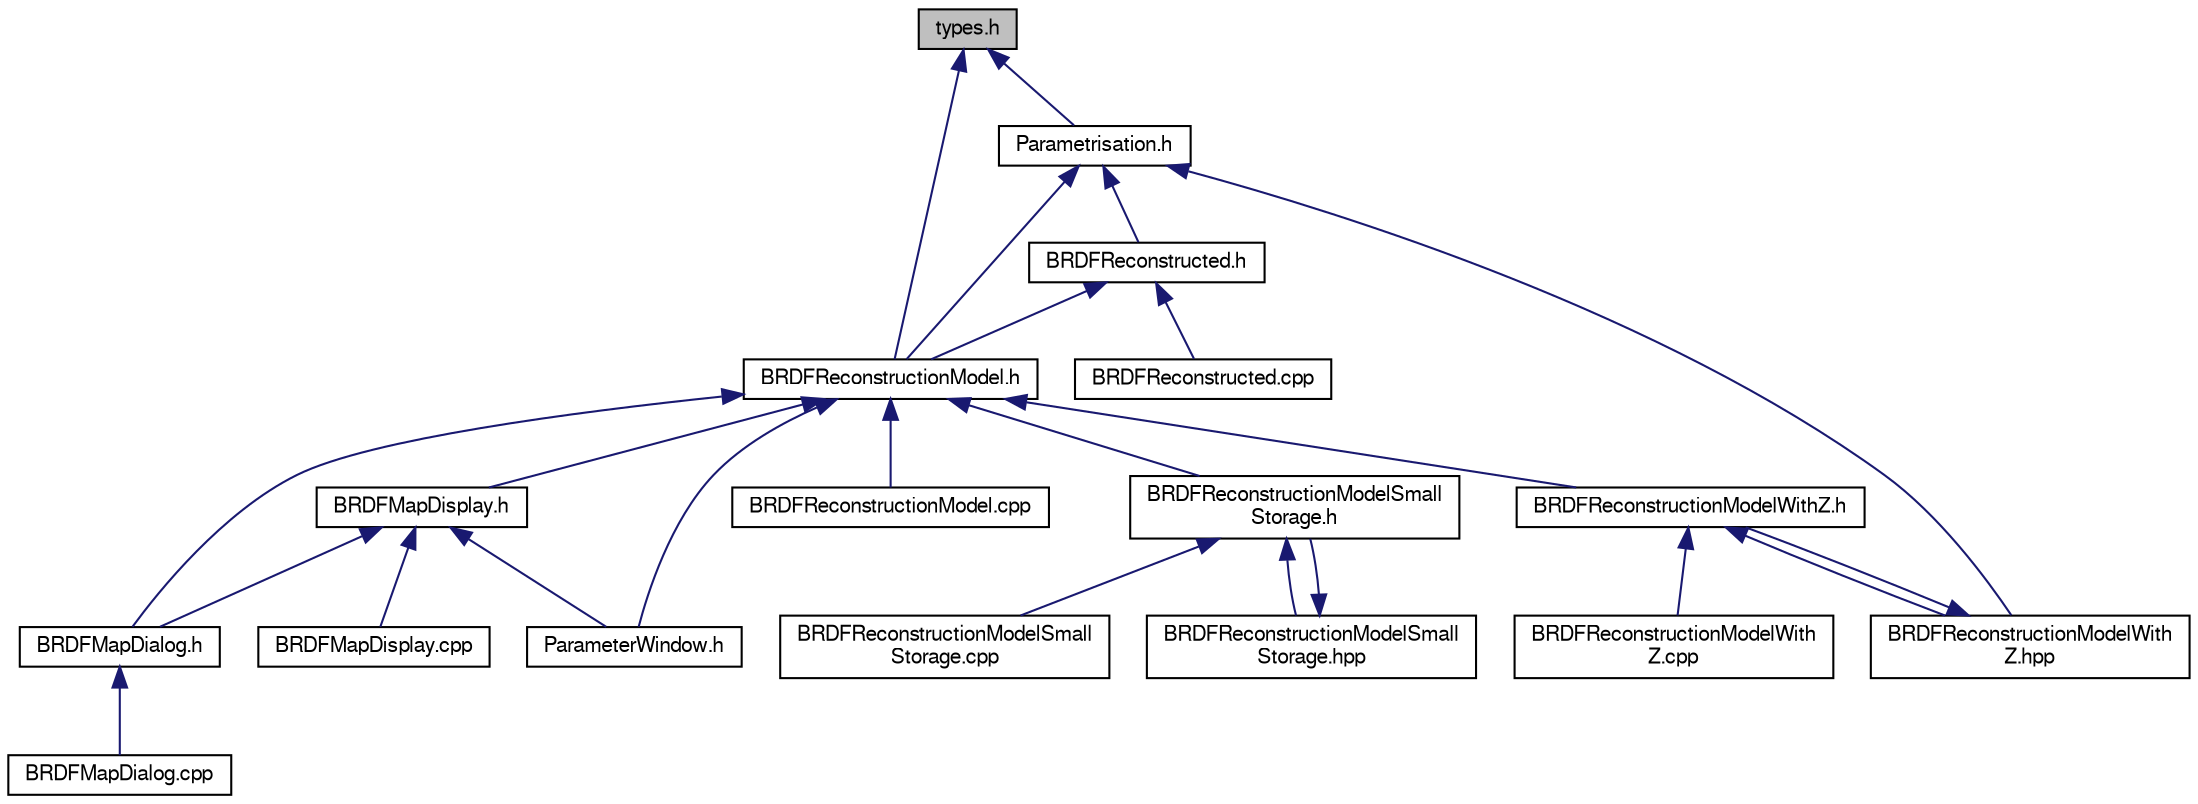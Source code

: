 digraph "types.h"
{
 // LATEX_PDF_SIZE
  edge [fontname="FreeSans",fontsize="10",labelfontname="FreeSans",labelfontsize="10"];
  node [fontname="FreeSans",fontsize="10",shape=record];
  Node5 [label="types.h",height=0.2,width=0.4,color="black", fillcolor="grey75", style="filled", fontcolor="black",tooltip=" "];
  Node5 -> Node6 [dir="back",color="midnightblue",fontsize="10",style="solid",fontname="FreeSans"];
  Node6 [label="BRDFReconstructionModel.h",height=0.2,width=0.4,color="black", fillcolor="white", style="filled",URL="$_b_r_d_f_reconstruction_model_8h.html",tooltip=" "];
  Node6 -> Node7 [dir="back",color="midnightblue",fontsize="10",style="solid",fontname="FreeSans"];
  Node7 [label="BRDFMapDisplay.h",height=0.2,width=0.4,color="black", fillcolor="white", style="filled",URL="$_b_r_d_f_map_display_8h.html",tooltip=" "];
  Node7 -> Node8 [dir="back",color="midnightblue",fontsize="10",style="solid",fontname="FreeSans"];
  Node8 [label="BRDFMapDialog.h",height=0.2,width=0.4,color="black", fillcolor="white", style="filled",URL="$_b_r_d_f_map_dialog_8h.html",tooltip=" "];
  Node8 -> Node9 [dir="back",color="midnightblue",fontsize="10",style="solid",fontname="FreeSans"];
  Node9 [label="BRDFMapDialog.cpp",height=0.2,width=0.4,color="black", fillcolor="white", style="filled",URL="$_b_r_d_f_map_dialog_8cpp.html",tooltip=" "];
  Node7 -> Node10 [dir="back",color="midnightblue",fontsize="10",style="solid",fontname="FreeSans"];
  Node10 [label="BRDFMapDisplay.cpp",height=0.2,width=0.4,color="black", fillcolor="white", style="filled",URL="$_b_r_d_f_map_display_8cpp.html",tooltip=" "];
  Node7 -> Node11 [dir="back",color="midnightblue",fontsize="10",style="solid",fontname="FreeSans"];
  Node11 [label="ParameterWindow.h",height=0.2,width=0.4,color="black", fillcolor="white", style="filled",URL="$_parameter_window_8h.html",tooltip=" "];
  Node6 -> Node8 [dir="back",color="midnightblue",fontsize="10",style="solid",fontname="FreeSans"];
  Node6 -> Node12 [dir="back",color="midnightblue",fontsize="10",style="solid",fontname="FreeSans"];
  Node12 [label="BRDFReconstructionModel.cpp",height=0.2,width=0.4,color="black", fillcolor="white", style="filled",URL="$_b_r_d_f_reconstruction_model_8cpp.html",tooltip=" "];
  Node6 -> Node13 [dir="back",color="midnightblue",fontsize="10",style="solid",fontname="FreeSans"];
  Node13 [label="BRDFReconstructionModelSmall\lStorage.h",height=0.2,width=0.4,color="black", fillcolor="white", style="filled",URL="$_b_r_d_f_reconstruction_model_small_storage_8h.html",tooltip=" "];
  Node13 -> Node14 [dir="back",color="midnightblue",fontsize="10",style="solid",fontname="FreeSans"];
  Node14 [label="BRDFReconstructionModelSmall\lStorage.cpp",height=0.2,width=0.4,color="black", fillcolor="white", style="filled",URL="$_b_r_d_f_reconstruction_model_small_storage_8cpp.html",tooltip=" "];
  Node13 -> Node15 [dir="back",color="midnightblue",fontsize="10",style="solid",fontname="FreeSans"];
  Node15 [label="BRDFReconstructionModelSmall\lStorage.hpp",height=0.2,width=0.4,color="black", fillcolor="white", style="filled",URL="$_b_r_d_f_reconstruction_model_small_storage_8hpp.html",tooltip=" "];
  Node15 -> Node13 [dir="back",color="midnightblue",fontsize="10",style="solid",fontname="FreeSans"];
  Node6 -> Node16 [dir="back",color="midnightblue",fontsize="10",style="solid",fontname="FreeSans"];
  Node16 [label="BRDFReconstructionModelWithZ.h",height=0.2,width=0.4,color="black", fillcolor="white", style="filled",URL="$_b_r_d_f_reconstruction_model_with_z_8h.html",tooltip=" "];
  Node16 -> Node17 [dir="back",color="midnightblue",fontsize="10",style="solid",fontname="FreeSans"];
  Node17 [label="BRDFReconstructionModelWith\lZ.cpp",height=0.2,width=0.4,color="black", fillcolor="white", style="filled",URL="$_b_r_d_f_reconstruction_model_with_z_8cpp.html",tooltip=" "];
  Node16 -> Node18 [dir="back",color="midnightblue",fontsize="10",style="solid",fontname="FreeSans"];
  Node18 [label="BRDFReconstructionModelWith\lZ.hpp",height=0.2,width=0.4,color="black", fillcolor="white", style="filled",URL="$_b_r_d_f_reconstruction_model_with_z_8hpp.html",tooltip=" "];
  Node18 -> Node16 [dir="back",color="midnightblue",fontsize="10",style="solid",fontname="FreeSans"];
  Node6 -> Node11 [dir="back",color="midnightblue",fontsize="10",style="solid",fontname="FreeSans"];
  Node5 -> Node19 [dir="back",color="midnightblue",fontsize="10",style="solid",fontname="FreeSans"];
  Node19 [label="Parametrisation.h",height=0.2,width=0.4,color="black", fillcolor="white", style="filled",URL="$_parametrisation_8h.html",tooltip="Functions and classes related to the BRDF space parametrisation that are common to the Optimisation m..."];
  Node19 -> Node20 [dir="back",color="midnightblue",fontsize="10",style="solid",fontname="FreeSans"];
  Node20 [label="BRDFReconstructed.h",height=0.2,width=0.4,color="black", fillcolor="white", style="filled",URL="$_b_r_d_f_reconstructed_8h.html",tooltip=" "];
  Node20 -> Node6 [dir="back",color="midnightblue",fontsize="10",style="solid",fontname="FreeSans"];
  Node20 -> Node21 [dir="back",color="midnightblue",fontsize="10",style="solid",fontname="FreeSans"];
  Node21 [label="BRDFReconstructed.cpp",height=0.2,width=0.4,color="black", fillcolor="white", style="filled",URL="$_b_r_d_f_reconstructed_8cpp.html",tooltip=" "];
  Node19 -> Node6 [dir="back",color="midnightblue",fontsize="10",style="solid",fontname="FreeSans"];
  Node19 -> Node18 [dir="back",color="midnightblue",fontsize="10",style="solid",fontname="FreeSans"];
}
